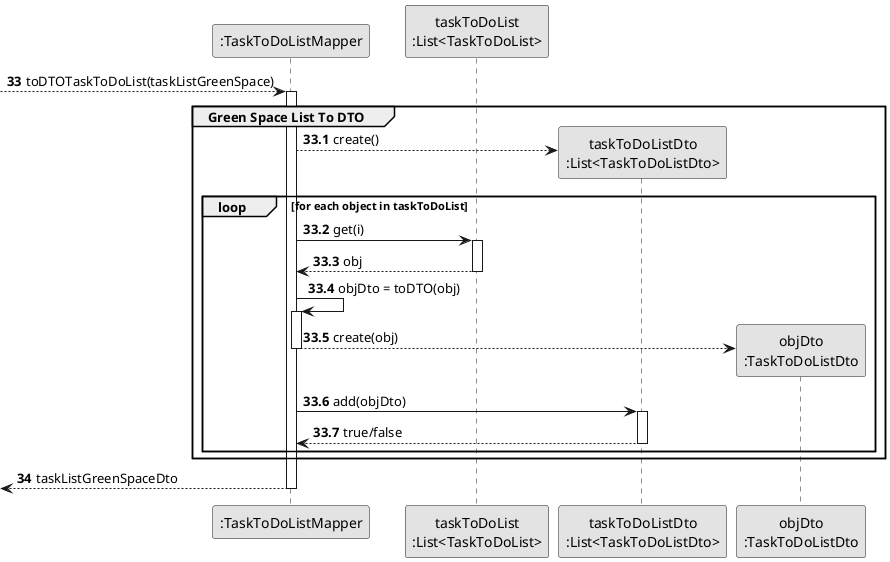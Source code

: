 @startuml
'https://plantuml.com/sequence-diagram
skinparam monochrome true
skinparam packageStyle rectangle
skinparam shadowing false

participant ":TaskToDoListMapper" as TTDLMP
participant "taskToDoList\n:List<TaskToDoList>" as TTDLIST
participant "taskToDoListDto\n:List<TaskToDoListDto>" as TTDLDTO
participant "objDto\n:TaskToDoListDto" as DTOTTDL

autonumber 33

--> TTDLMP : toDTOTaskToDoList(taskListGreenSpace)

autonumber 33.1

activate TTDLMP

group Green Space List To DTO

        TTDLMP --> TTDLDTO**: create()

    loop for each object in taskToDoList

        TTDLMP -> TTDLIST : get(i)
    activate TTDLIST

        TTDLIST --> TTDLMP : obj
    deactivate TTDLIST

        TTDLMP -> TTDLMP : objDto = toDTO(obj)
    activate TTDLMP

        TTDLMP --> DTOTTDL** : create(obj)
    deactivate TTDLMP

        TTDLMP -> TTDLDTO : add(objDto)
    activate TTDLDTO

        TTDLDTO --> TTDLMP : true/false
    deactivate TTDLDTO

    end

end

autonumber 34

<-- TTDLMP : taskListGreenSpaceDto

deactivate TTDLMP
@enduml
